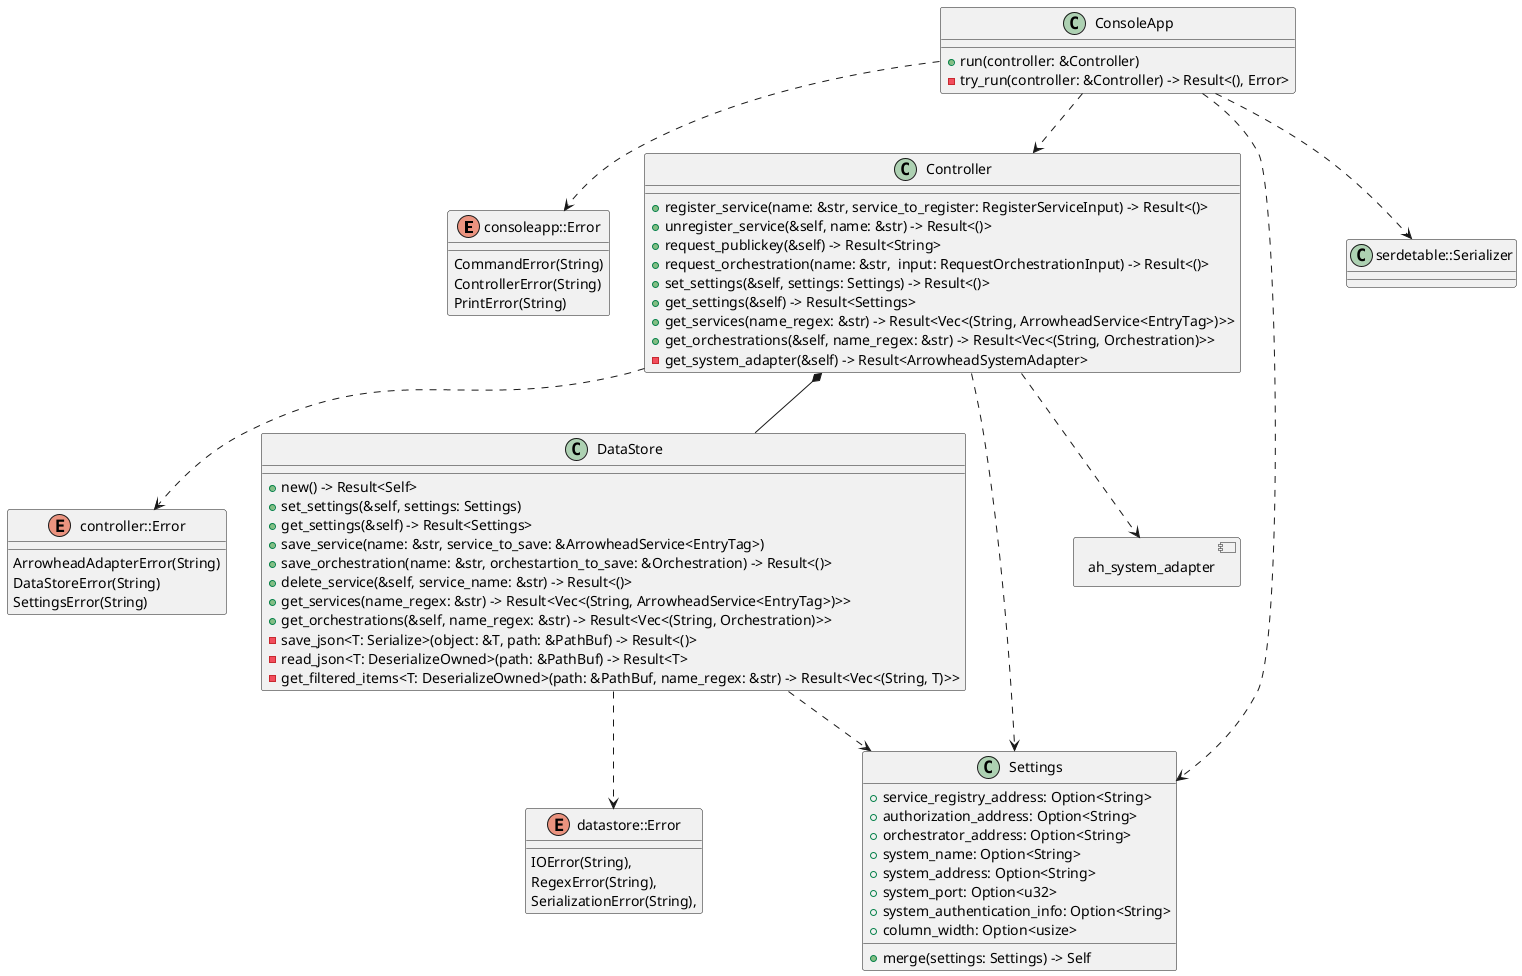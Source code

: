 @startuml ah_adapter_app main structs

allow_mixing

enum consoleapp::Error {
    CommandError(String)
    ControllerError(String)
    PrintError(String)
}

class ConsoleApp {
    +run(controller: &Controller)
    -try_run(controller: &Controller) -> Result<(), Error>
}

enum controller::Error {
    ArrowheadAdapterError(String)
    DataStoreError(String)
    SettingsError(String)
}

class Controller {
    +register_service(name: &str, service_to_register: RegisterServiceInput) -> Result<()>
    +unregister_service(&self, name: &str) -> Result<()>
    +request_publickey(&self) -> Result<String>
    +request_orchestration(name: &str,  input: RequestOrchestrationInput) -> Result<()>
    +set_settings(&self, settings: Settings) -> Result<()>
    +get_settings(&self) -> Result<Settings>
    +get_services(name_regex: &str) -> Result<Vec<(String, ArrowheadService<EntryTag>)>>
    +get_orchestrations(&self, name_regex: &str) -> Result<Vec<(String, Orchestration)>>
    -get_system_adapter(&self) -> Result<ArrowheadSystemAdapter>
}

enum datastore::Error {
    IOError(String),
    RegexError(String),
    SerializationError(String),
}

class DataStore {
    +new() -> Result<Self>
    +set_settings(&self, settings: Settings)
    +get_settings(&self) -> Result<Settings>
    +save_service(name: &str, service_to_save: &ArrowheadService<EntryTag>)
    +save_orchestration(name: &str, orchestartion_to_save: &Orchestration) -> Result<()>
    +delete_service(&self, service_name: &str) -> Result<()>
    +get_services(name_regex: &str) -> Result<Vec<(String, ArrowheadService<EntryTag>)>>
    +get_orchestrations(&self, name_regex: &str) -> Result<Vec<(String, Orchestration)>>
    -save_json<T: Serialize>(object: &T, path: &PathBuf) -> Result<()>
    -read_json<T: DeserializeOwned>(path: &PathBuf) -> Result<T>
    -get_filtered_items<T: DeserializeOwned>(path: &PathBuf, name_regex: &str) -> Result<Vec<(String, T)>>
}

class Settings {
    +service_registry_address: Option<String>
    +authorization_address: Option<String>
    +orchestrator_address: Option<String>
    +system_name: Option<String>
    +system_address: Option<String>
    +system_port: Option<u32>
    +system_authentication_info: Option<String>
    +column_width: Option<usize>
    +merge(settings: Settings) -> Self
}

class serdetable::Serializer

component ah_system_adapter


ConsoleApp ..> consoleapp::Error
ConsoleApp ..> Controller
ConsoleApp ..> serdetable::Serializer
ConsoleApp ..> Settings

Controller ..> controller::Error
Controller *-- DataStore
Controller ..> ah_system_adapter
Controller ..> Settings

DataStore ..> datastore::Error
DataStore ..> Settings

@enduml
